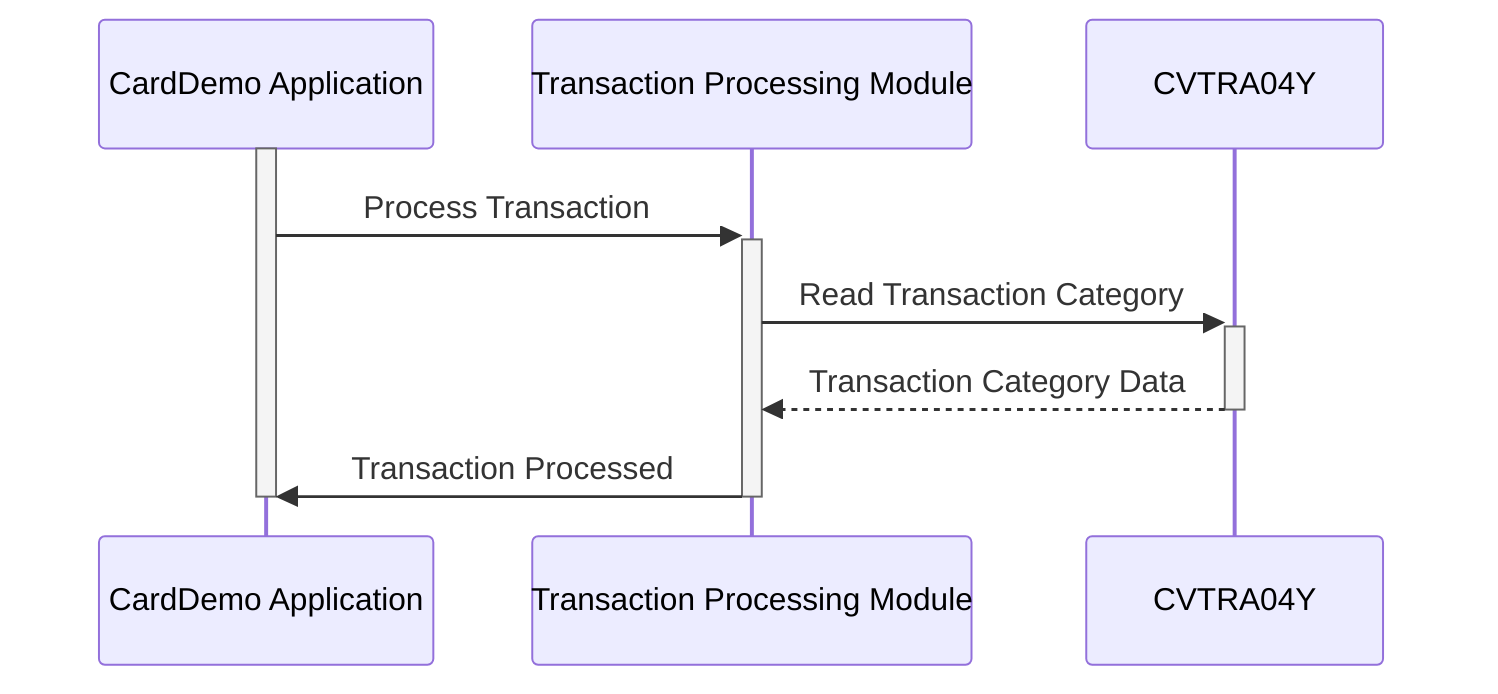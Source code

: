 sequenceDiagram
    participant CardDemo Application
    participant Transaction Processing Module
    participant CVTRA04Y

    activate CardDemo Application
    CardDemo Application->>+Transaction Processing Module: Process Transaction
    Transaction Processing Module->>+CVTRA04Y: Read Transaction Category
    CVTRA04Y-->>-Transaction Processing Module: Transaction Category Data
    Transaction Processing Module->>-CardDemo Application: Transaction Processed
    deactivate CardDemo Application